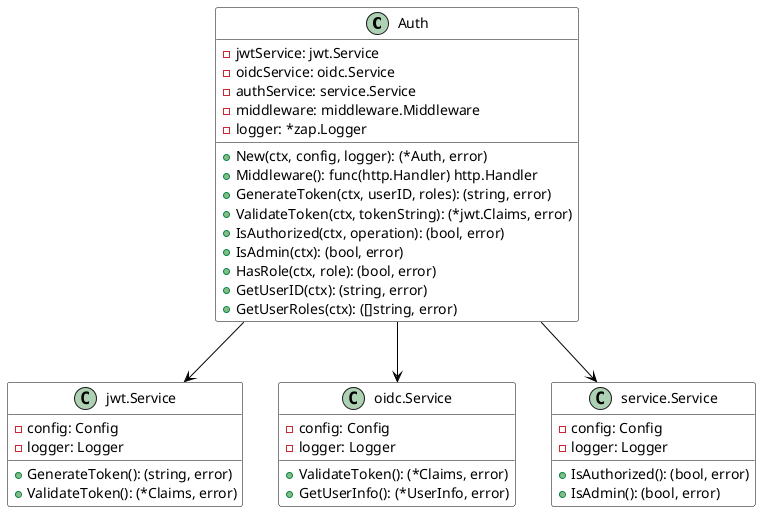 @startuml Authentication Component

skinparam componentStyle uml2
skinparam class {
  BackgroundColor White
  BorderColor Black
  ArrowColor Black
}

class Auth {
  - jwtService: jwt.Service
  - oidcService: oidc.Service
  - authService: service.Service
  - middleware: middleware.Middleware
  - logger: *zap.Logger
  + New(ctx, config, logger): (*Auth, error)
  + Middleware(): func(http.Handler) http.Handler
  + GenerateToken(ctx, userID, roles): (string, error)
  + ValidateToken(ctx, tokenString): (*jwt.Claims, error)
  + IsAuthorized(ctx, operation): (bool, error)
  + IsAdmin(ctx): (bool, error)
  + HasRole(ctx, role): (bool, error)
  + GetUserID(ctx): (string, error)
  + GetUserRoles(ctx): ([]string, error)
}

class "jwt.Service" as JWTService {
  - config: Config
  - logger: Logger
  + GenerateToken(): (string, error)
  + ValidateToken(): (*Claims, error)
}

class "oidc.Service" as OIDCService {
  - config: Config
  - logger: Logger
  + ValidateToken(): (*Claims, error)
  + GetUserInfo(): (*UserInfo, error)
}

class "service.Service" as AuthService {
  - config: Config
  - logger: Logger
  + IsAuthorized(): (bool, error)
  + IsAdmin(): (bool, error)
}

Auth --> JWTService
Auth --> OIDCService
Auth --> AuthService

@enduml